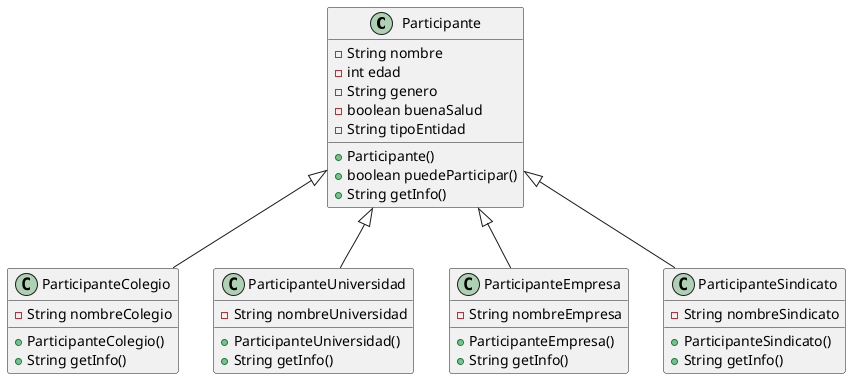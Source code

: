 @startuml
class Participante {
- String nombre
- int edad
- String genero
- boolean buenaSalud
- String tipoEntidad
+ Participante()
+ boolean puedeParticipar()
+ String getInfo()
}

class ParticipanteColegio {
- String nombreColegio
+ ParticipanteColegio()
+ String getInfo()
}

class ParticipanteUniversidad {
- String nombreUniversidad
+ ParticipanteUniversidad()
+ String getInfo()
}

class ParticipanteEmpresa {
- String nombreEmpresa
+ ParticipanteEmpresa()
+ String getInfo()
}

class ParticipanteSindicato {
- String nombreSindicato
+ ParticipanteSindicato()
+ String getInfo()
}

Participante <|--ParticipanteColegio
Participante <|--ParticipanteUniversidad
Participante <|--ParticipanteEmpresa
Participante <|--ParticipanteSindicato

@enduml